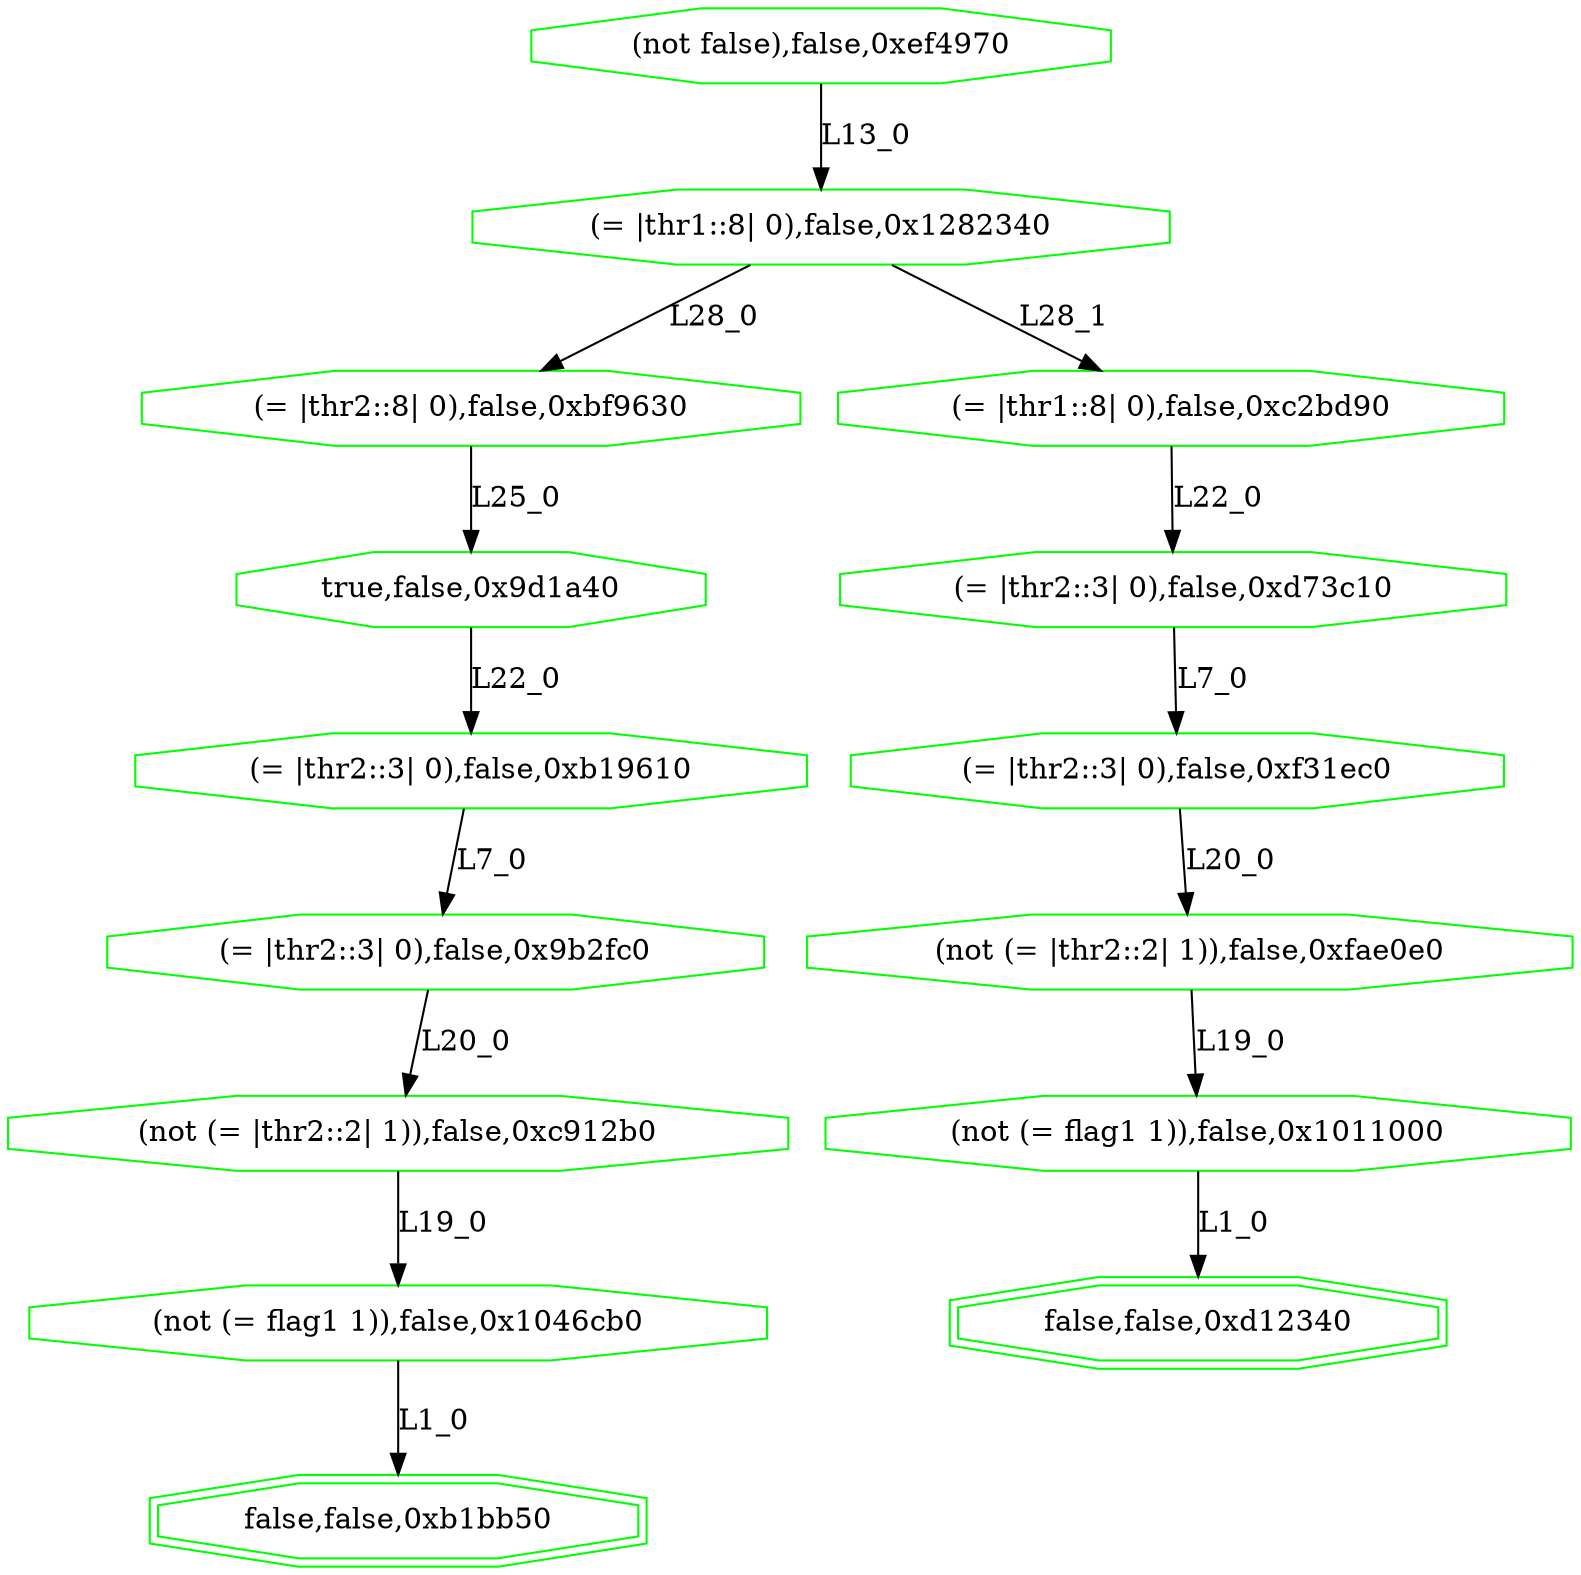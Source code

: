 digraph G {
0[label="(not false),false,0xef4970", color=green,shape=octagon];
1[label="(= |thr1::8| 0),false,0x1282340", color=green,shape=octagon];
2[label="(= |thr2::8| 0),false,0xbf9630", color=green,shape=octagon];
3[label="true,false,0x9d1a40", color=green,shape=octagon];
4[label="(= |thr2::3| 0),false,0xb19610", color=green,shape=octagon];
5[label="(= |thr2::3| 0),false,0x9b2fc0", color=green,shape=octagon];
6[label="(not (= |thr2::2| 1)),false,0xc912b0", color=green,shape=octagon];
7[label="(not (= flag1 1)),false,0x1046cb0", color=green,shape=octagon];
8[label="false,false,0xb1bb50", color=green,shape=doubleoctagon];
9[label="(= |thr1::8| 0),false,0xc2bd90", color=green,shape=octagon];
10[label="(= |thr2::3| 0),false,0xd73c10", color=green,shape=octagon];
11[label="(= |thr2::3| 0),false,0xf31ec0", color=green,shape=octagon];
12[label="(not (= |thr2::2| 1)),false,0xfae0e0", color=green,shape=octagon];
13[label="(not (= flag1 1)),false,0x1011000", color=green,shape=octagon];
14[label="false,false,0xd12340", color=green,shape=doubleoctagon];
0->1 [label="L13_0"];
1->2 [label="L28_0"];
1->9 [label="L28_1"];
2->3 [label="L25_0"];
3->4 [label="L22_0"];
4->5 [label="L7_0"];
5->6 [label="L20_0"];
6->7 [label="L19_0"];
7->8 [label="L1_0"];
9->10 [label="L22_0"];
10->11 [label="L7_0"];
11->12 [label="L20_0"];
12->13 [label="L19_0"];
13->14 [label="L1_0"];
}
